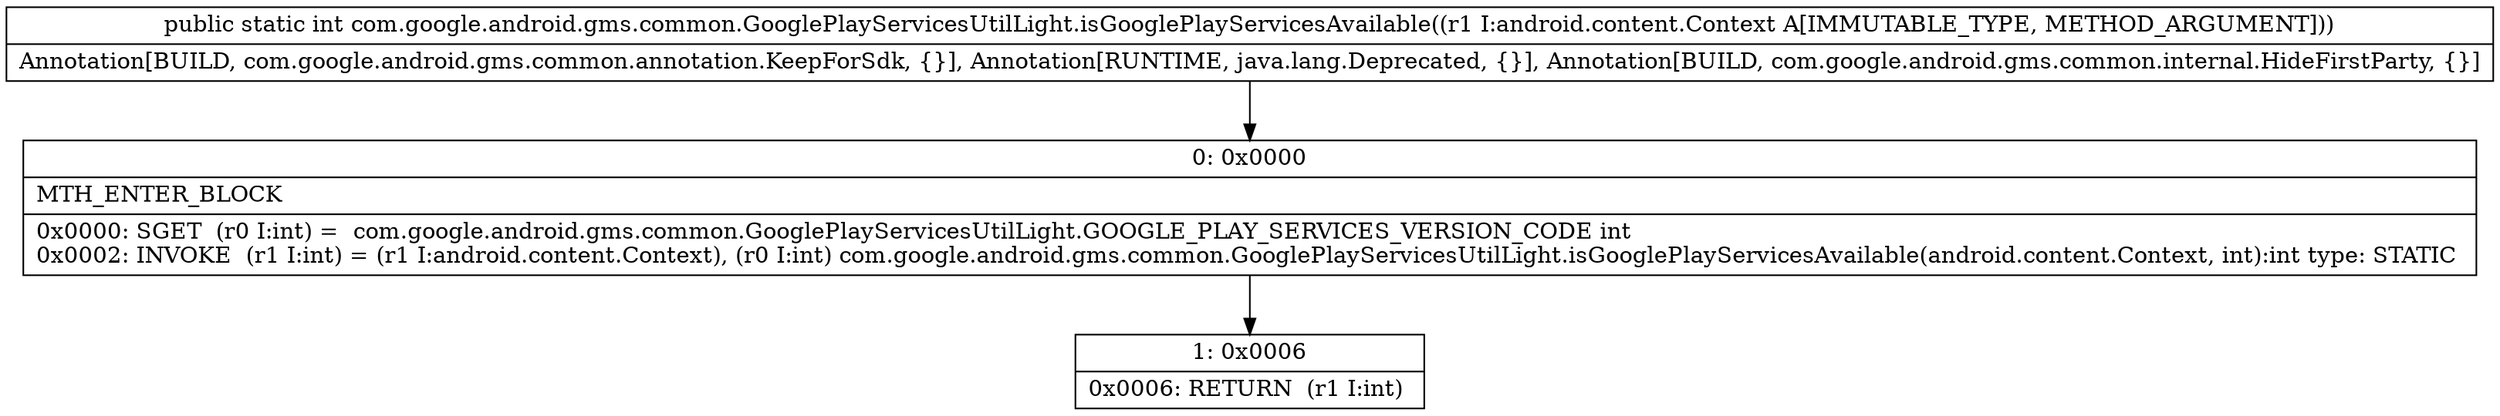 digraph "CFG forcom.google.android.gms.common.GooglePlayServicesUtilLight.isGooglePlayServicesAvailable(Landroid\/content\/Context;)I" {
Node_0 [shape=record,label="{0\:\ 0x0000|MTH_ENTER_BLOCK\l|0x0000: SGET  (r0 I:int) =  com.google.android.gms.common.GooglePlayServicesUtilLight.GOOGLE_PLAY_SERVICES_VERSION_CODE int \l0x0002: INVOKE  (r1 I:int) = (r1 I:android.content.Context), (r0 I:int) com.google.android.gms.common.GooglePlayServicesUtilLight.isGooglePlayServicesAvailable(android.content.Context, int):int type: STATIC \l}"];
Node_1 [shape=record,label="{1\:\ 0x0006|0x0006: RETURN  (r1 I:int) \l}"];
MethodNode[shape=record,label="{public static int com.google.android.gms.common.GooglePlayServicesUtilLight.isGooglePlayServicesAvailable((r1 I:android.content.Context A[IMMUTABLE_TYPE, METHOD_ARGUMENT]))  | Annotation[BUILD, com.google.android.gms.common.annotation.KeepForSdk, \{\}], Annotation[RUNTIME, java.lang.Deprecated, \{\}], Annotation[BUILD, com.google.android.gms.common.internal.HideFirstParty, \{\}]\l}"];
MethodNode -> Node_0;
Node_0 -> Node_1;
}


